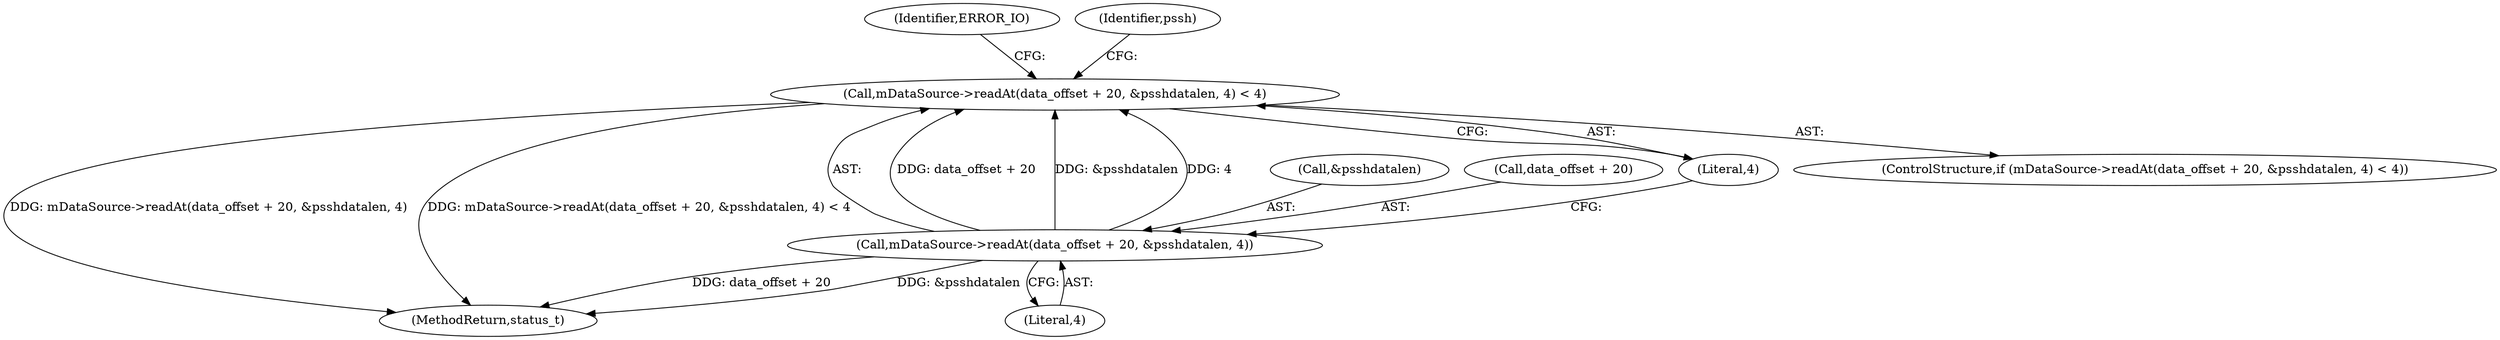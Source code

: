digraph "0_Android_2674a7218eaa3c87f2ee26d26da5b9170e10f859@API" {
"1001025" [label="(Call,mDataSource->readAt(data_offset + 20, &psshdatalen, 4) < 4)"];
"1001026" [label="(Call,mDataSource->readAt(data_offset + 20, &psshdatalen, 4))"];
"1001036" [label="(Identifier,ERROR_IO)"];
"1001030" [label="(Call,&psshdatalen)"];
"1001032" [label="(Literal,4)"];
"1001026" [label="(Call,mDataSource->readAt(data_offset + 20, &psshdatalen, 4))"];
"1001039" [label="(Identifier,pssh)"];
"1001027" [label="(Call,data_offset + 20)"];
"1002927" [label="(MethodReturn,status_t)"];
"1001033" [label="(Literal,4)"];
"1001025" [label="(Call,mDataSource->readAt(data_offset + 20, &psshdatalen, 4) < 4)"];
"1001024" [label="(ControlStructure,if (mDataSource->readAt(data_offset + 20, &psshdatalen, 4) < 4))"];
"1001025" -> "1001024"  [label="AST: "];
"1001025" -> "1001033"  [label="CFG: "];
"1001026" -> "1001025"  [label="AST: "];
"1001033" -> "1001025"  [label="AST: "];
"1001036" -> "1001025"  [label="CFG: "];
"1001039" -> "1001025"  [label="CFG: "];
"1001025" -> "1002927"  [label="DDG: mDataSource->readAt(data_offset + 20, &psshdatalen, 4)"];
"1001025" -> "1002927"  [label="DDG: mDataSource->readAt(data_offset + 20, &psshdatalen, 4) < 4"];
"1001026" -> "1001025"  [label="DDG: data_offset + 20"];
"1001026" -> "1001025"  [label="DDG: &psshdatalen"];
"1001026" -> "1001025"  [label="DDG: 4"];
"1001026" -> "1001032"  [label="CFG: "];
"1001027" -> "1001026"  [label="AST: "];
"1001030" -> "1001026"  [label="AST: "];
"1001032" -> "1001026"  [label="AST: "];
"1001033" -> "1001026"  [label="CFG: "];
"1001026" -> "1002927"  [label="DDG: data_offset + 20"];
"1001026" -> "1002927"  [label="DDG: &psshdatalen"];
}
